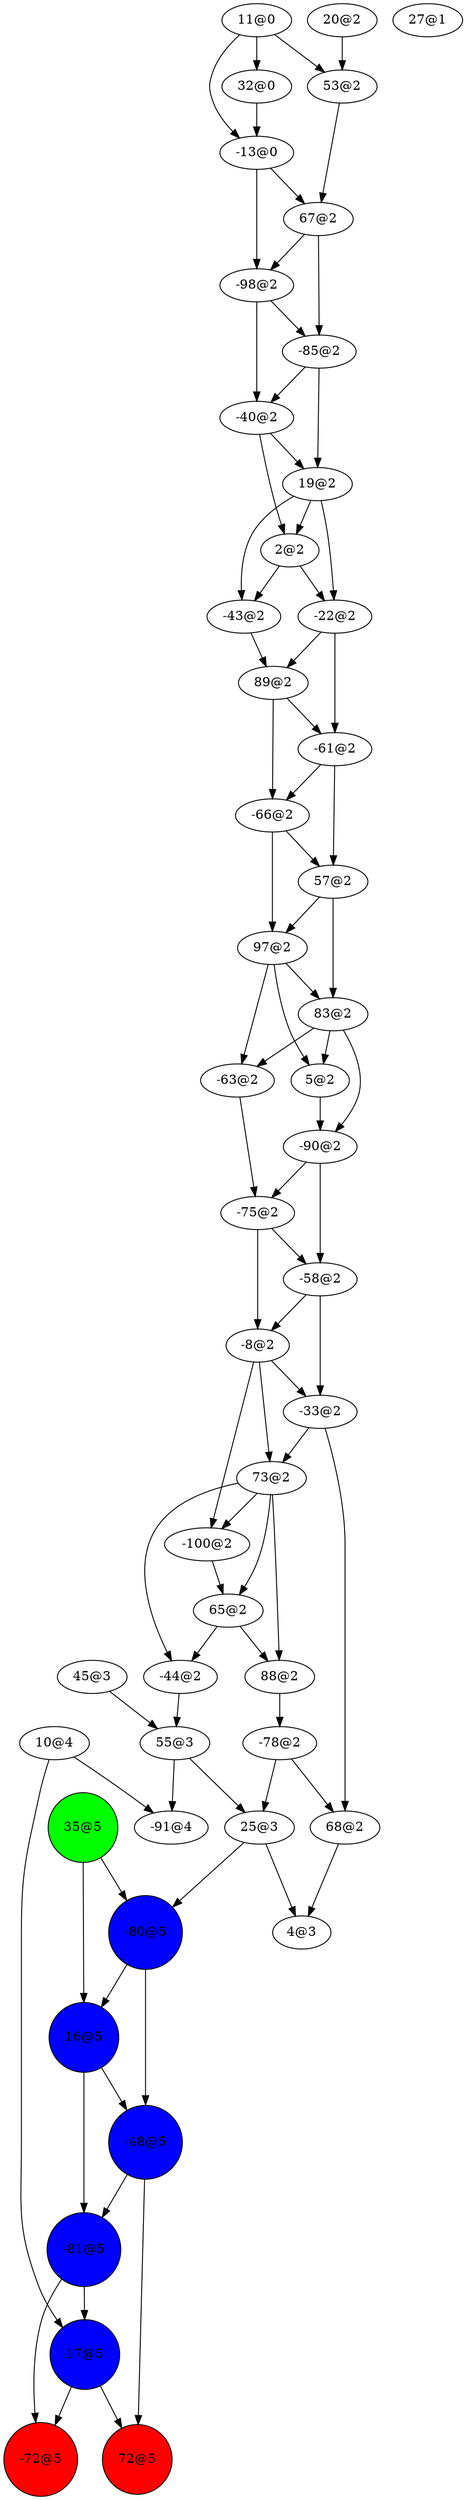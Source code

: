 digraph {
"-72@5";
"72@5";
"11@0"->"53@2";
"11@0"->"-13@0";
"11@0"->"32@0";
"32@0"->"-13@0";
"-40@2"->"2@2";
"-40@2"->"19@2";
"-13@0"->"-98@2";
"-13@0"->"67@2";
"27@1";
"20@2"->"53@2";
"-66@2"->"97@2";
"-66@2"->"57@2";
"-98@2"->"-40@2";
"-98@2"->"-85@2";
"19@2"->"-43@2";
"19@2"->"-22@2";
"19@2"->"2@2";
"-100@2"->"65@2";
"2@2"->"-43@2";
"2@2"->"-22@2";
"-22@2"->"-61@2";
"-22@2"->"89@2";
"-61@2"->"57@2";
"-61@2"->"-66@2";
"97@2"->"-63@2";
"97@2"->"5@2";
"97@2"->"83@2";
"-43@2"->"89@2";
"68@2"->"4@3";
"-90@2"->"-58@2";
"-90@2"->"-75@2";
"89@2"->"-66@2";
"89@2"->"-61@2";
"57@2"->"83@2";
"57@2"->"97@2";
"10@4"->"17@5";
"10@4"->"-91@4";
"5@2"->"-90@2";
"-63@2"->"-75@2";
"83@2"->"-90@2";
"83@2"->"-63@2";
"83@2"->"5@2";
"-75@2"->"-8@2";
"-75@2"->"-58@2";
"-58@2"->"-33@2";
"-58@2"->"-8@2";
"53@2"->"67@2";
"-8@2"->"-100@2";
"-8@2"->"73@2";
"-8@2"->"-33@2";
"-33@2"->"68@2";
"-33@2"->"73@2";
"-80@5"->"-48@5";
"-80@5"->"16@5";
"-85@2"->"19@2";
"-85@2"->"-40@2";
"73@2"->"-44@2";
"73@2"->"88@2";
"73@2"->"65@2";
"73@2"->"-100@2";
"65@2"->"-44@2";
"65@2"->"88@2";
"88@2"->"-78@2";
"-78@2"->"25@3";
"-78@2"->"68@2";
"17@5"->"-72@5";
"17@5"->"72@5";
"-44@2"->"55@3";
"67@2"->"-85@2";
"67@2"->"-98@2";
"-91@4";
"45@3"->"55@3";
"55@3"->"-91@4";
"55@3"->"25@3";
"25@3"->"-80@5";
"25@3"->"4@3";
"4@3";
"35@5"->"16@5";
"35@5"->"-80@5";
"16@5"->"-81@5";
"16@5"->"-48@5";
"-48@5"->"72@5";
"-48@5"->"-81@5";
"-81@5"->"-72@5";
"-81@5"->"17@5";
"-72@5"[shape=circle, style=filled, fillcolor=red];
"72@5"[shape=circle, style=filled, fillcolor=red];
"-80@5"[shape=circle, style=filled, fillcolor=blue];
"17@5"[shape=circle, style=filled, fillcolor=blue];
"35@5"[shape=circle, style=filled, fillcolor=green];
"16@5"[shape=circle, style=filled, fillcolor=blue];
"-48@5"[shape=circle, style=filled, fillcolor=blue];
"-81@5"[shape=circle, style=filled, fillcolor=blue];
}
